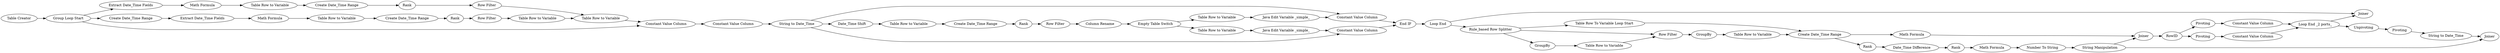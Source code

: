 digraph {
	2020 -> 2019
	2048 -> 2045
	2032 -> 2054
	2051 -> 2025
	2046 -> 2047
	2088 -> 2089
	2080 -> 2086
	2087 -> 2083
	2039 -> 2038
	2055 -> 2019
	2061 -> 2062
	2035 -> 2047
	2040 -> 2041
	2060 -> 2064
	2008 -> 2033
	2070 -> 2071
	2077 -> 2080
	2022 -> 2021
	2062 -> 2068
	2025 -> 25
	2089 -> 2090
	2044 -> 2048
	2026 -> 2034
	2031 -> 2067
	2067 -> 2061
	2054 -> 2053
	2072 -> 2077
	2043 -> 2044
	2021 -> 2020
	2072 -> 2082
	2035 -> 2040
	2050 -> 2052
	2019 -> 2026
	2083 -> 25
	2033 -> 2032
	2017 -> 2018
	2057 -> 2059
	2029 -> 2057
	2038 -> 2043
	2027 -> 2055
	2071 -> 2072
	2017 -> 2008
	2086 -> 2087
	2083 -> 2088
	2018 -> 2024
	2025 -> 2031
	2090 -> 2082
	2031 -> 2029
	2085 -> 2083
	2047 -> 2051
	1 -> 2017
	2023 -> 2022
	2041 -> 2039
	2069 -> 2070
	2064 -> 2061
	2034 -> 2035
	2052 -> 2051
	2075 -> 2077
	2024 -> 2023
	2061 -> 2075
	2031 -> 2059
	2045 -> 2046
	2049 -> 2050
	2068 -> 2069
	2080 -> 2084
	2084 -> 2085
	2017 -> 2026
	2048 -> 2049
	2053 -> 2030
	2030 -> 2027
	2059 -> 2060
	2035 -> 2052
	2038 [label=Rank]
	2044 [label="Column Rename"]
	2083 [label="Loop End _2 ports_"]
	2049 [label="Table Row to Variable"]
	2085 [label="Constant Value Column"]
	2026 [label="Constant Value Column"]
	2089 [label=Pivoting]
	2062 [label=Rank]
	2060 [label=GroupBy]
	2043 [label="Row Filter"]
	2035 [label="String to Date_Time"]
	2080 [label=RowID]
	2067 [label="Table Row To Variable Loop Start"]
	2090 [label="String to Date_Time"]
	2061 [label="Create Date_Time Range"]
	2088 [label=Unpivoting]
	2019 [label="Table Row to Variable"]
	2041 [label="Table Row to Variable"]
	2051 [label="End IF"]
	2064 [label="Table Row to Variable"]
	2072 [label="String Manipulation"]
	2017 [label="Group Loop Start"]
	2082 [label=Joiner]
	2057 [label="Table Row to Variable"]
	25 [label=Joiner]
	2018 [label="Extract Date_Time Fields"]
	2071 [label="Number To String"]
	2029 [label=GroupBy]
	2008 [label="Create Date_Time Range"]
	2086 [label=Pivoting]
	1 [label="Table Creator"]
	2020 [label="Row Filter"]
	2087 [label="Constant Value Column"]
	2033 [label="Extract Date_Time Fields"]
	2047 [label="Constant Value Column"]
	2048 [label="Empty Table Switch"]
	2069 [label=Rank]
	2024 [label="Math Formula"]
	2025 [label="Loop End"]
	2052 [label="Constant Value Column"]
	2070 [label="Math Formula"]
	2021 [label=Rank]
	2030 [label=Rank]
	2059 [label="Row Filter"]
	2046 [label="Java Edit Variable _simple_"]
	2039 [label="Create Date_Time Range"]
	2045 [label="Table Row to Variable"]
	2055 [label="Table Row to Variable"]
	2040 [label="Date_Time Shift"]
	2053 [label="Create Date_Time Range"]
	2077 [label=Joiner]
	2054 [label="Table Row to Variable"]
	2022 [label="Create Date_Time Range"]
	2068 [label="Date_Time Difference"]
	2075 [label="Math Formula"]
	2084 [label=Pivoting]
	2034 [label="Constant Value Column"]
	2032 [label="Math Formula"]
	2050 [label="Java Edit Variable _simple_"]
	2027 [label="Row Filter"]
	2031 [label="Rule_based Row Splitter"]
	2023 [label="Table Row to Variable"]
	rankdir=LR
}
